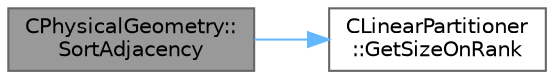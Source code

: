 digraph "CPhysicalGeometry::SortAdjacency"
{
 // LATEX_PDF_SIZE
  bgcolor="transparent";
  edge [fontname=Helvetica,fontsize=10,labelfontname=Helvetica,labelfontsize=10];
  node [fontname=Helvetica,fontsize=10,shape=box,height=0.2,width=0.4];
  rankdir="LR";
  Node1 [id="Node000001",label="CPhysicalGeometry::\lSortAdjacency",height=0.2,width=0.4,color="gray40", fillcolor="grey60", style="filled", fontcolor="black",tooltip="Routine to sort the adjacency for ParMETIS for graph partitioning in parallel."];
  Node1 -> Node2 [id="edge1_Node000001_Node000002",color="steelblue1",style="solid",tooltip=" "];
  Node2 [id="Node000002",label="CLinearPartitioner\l::GetSizeOnRank",height=0.2,width=0.4,color="grey40", fillcolor="white", style="filled",URL="$classCLinearPartitioner.html#ac5b1791f9f4bf910547807250391c9f0",tooltip="Get the total size of the current rank's linear partition."];
}
